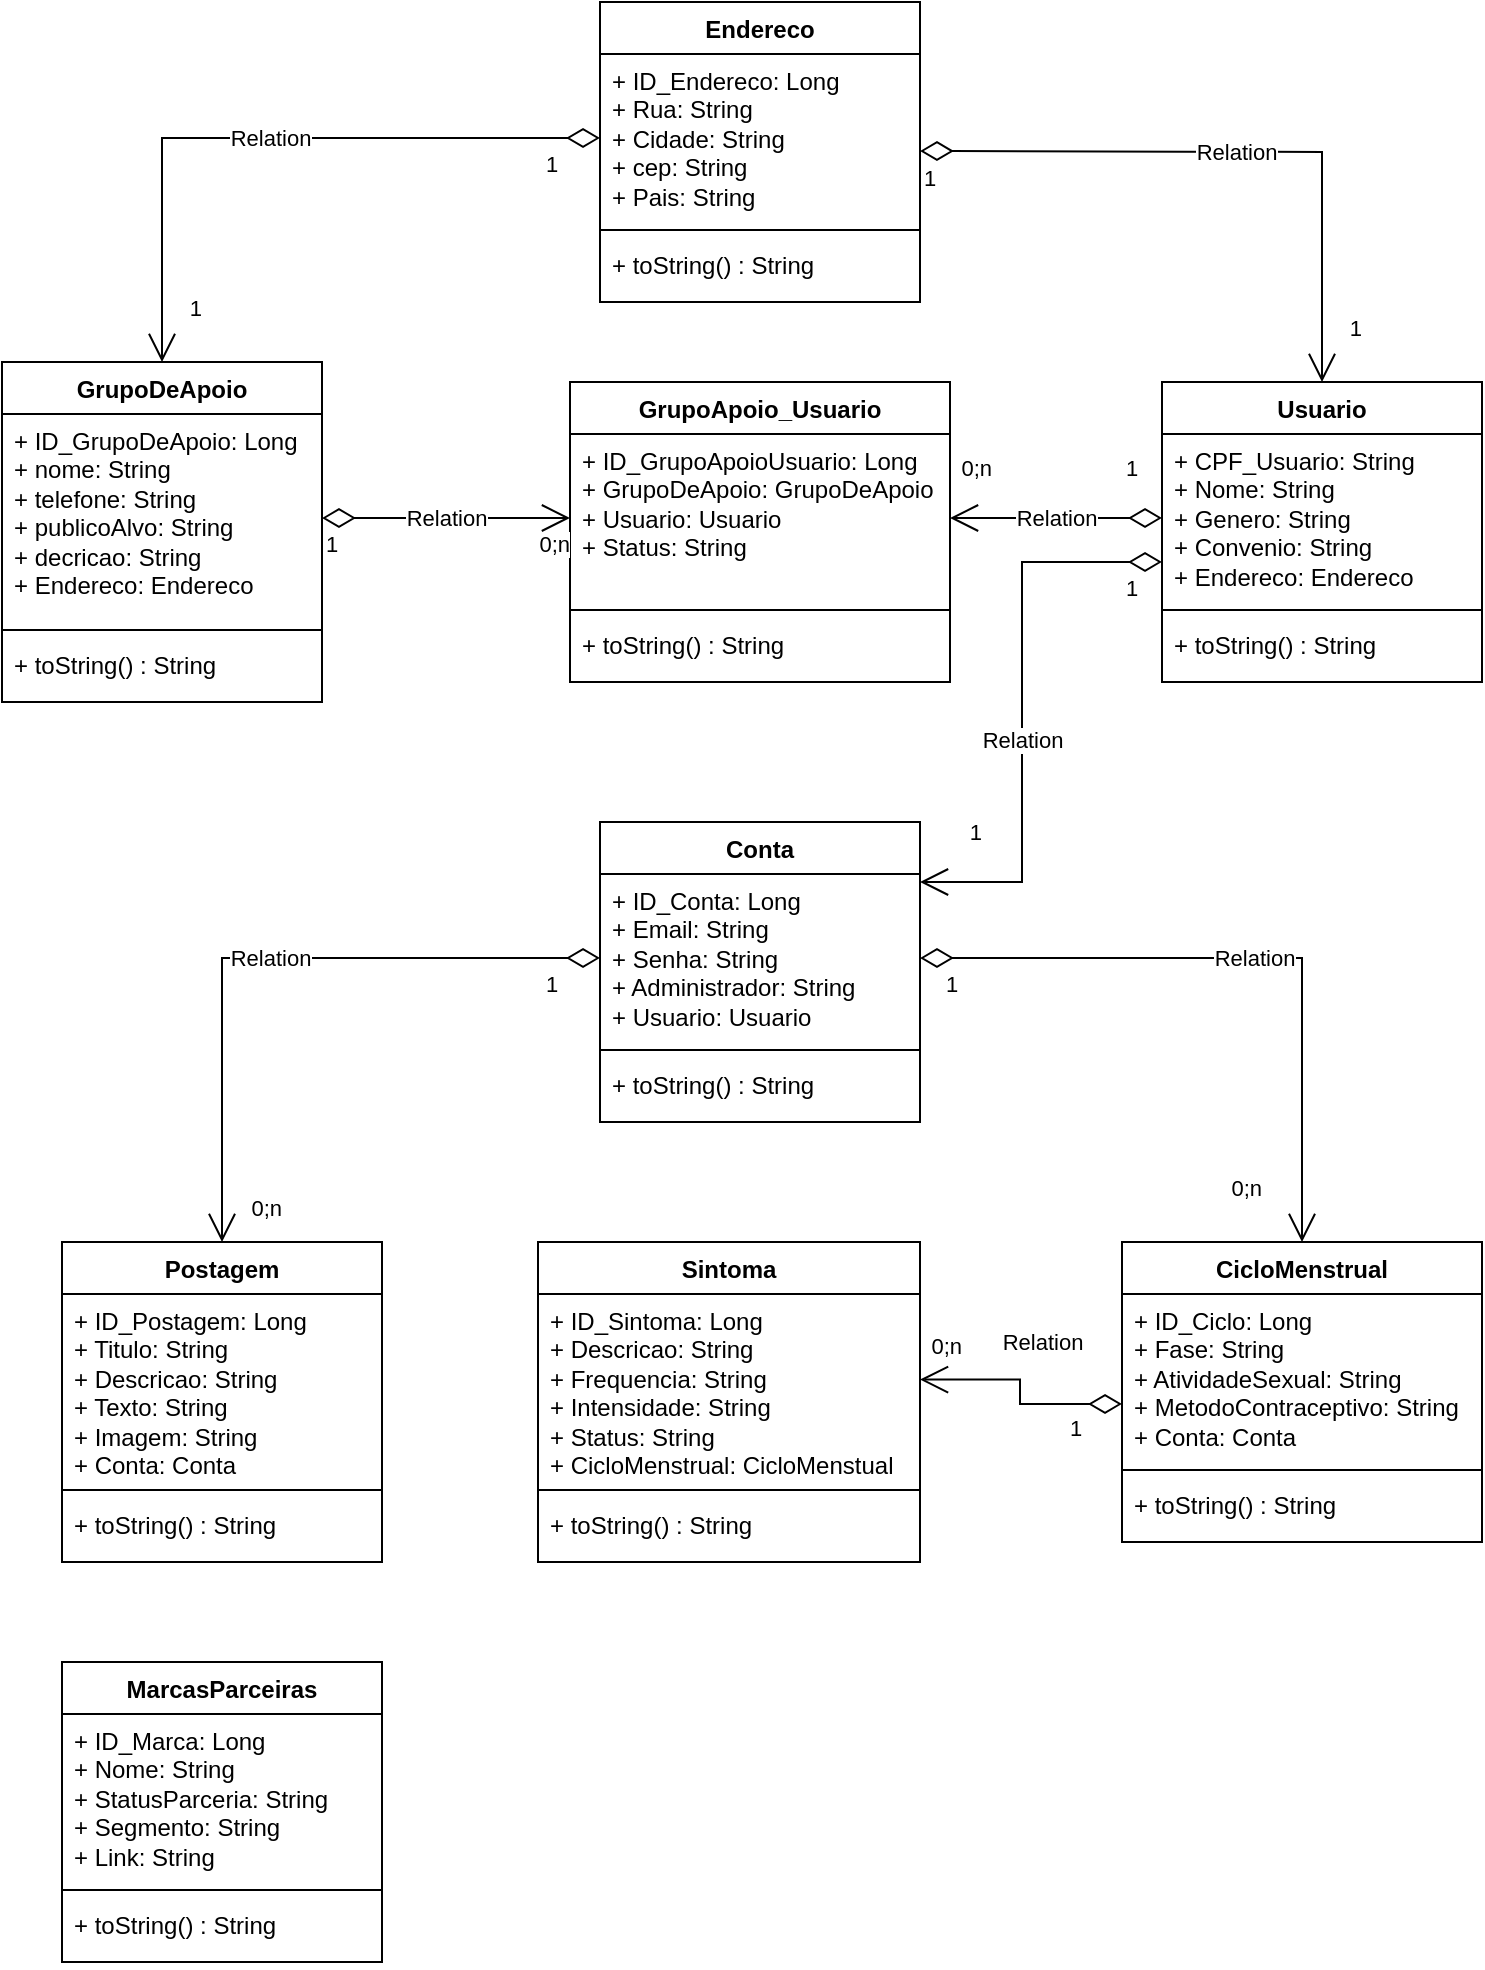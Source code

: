 <mxfile version="22.1.4" type="device">
  <diagram id="C5RBs43oDa-KdzZeNtuy" name="Page-1">
    <mxGraphModel dx="967" dy="448" grid="1" gridSize="10" guides="1" tooltips="1" connect="1" arrows="1" fold="1" page="1" pageScale="1" pageWidth="827" pageHeight="1169" math="0" shadow="0">
      <root>
        <mxCell id="WIyWlLk6GJQsqaUBKTNV-0" />
        <mxCell id="WIyWlLk6GJQsqaUBKTNV-1" parent="WIyWlLk6GJQsqaUBKTNV-0" />
        <mxCell id="b4CuSRDe6ozIl6Mtyimw-6" value="Endereco" style="swimlane;fontStyle=1;align=center;verticalAlign=top;childLayout=stackLayout;horizontal=1;startSize=26;horizontalStack=0;resizeParent=1;resizeParentMax=0;resizeLast=0;collapsible=1;marginBottom=0;whiteSpace=wrap;html=1;" vertex="1" parent="WIyWlLk6GJQsqaUBKTNV-1">
          <mxGeometry x="339" y="50" width="160" height="150" as="geometry" />
        </mxCell>
        <mxCell id="b4CuSRDe6ozIl6Mtyimw-7" value="+ ID_Endereco: Long&lt;br&gt;+ Rua: String&lt;br&gt;+ Cidade: String&lt;br&gt;+ cep: String&lt;br&gt;+ Pais: String" style="text;strokeColor=none;fillColor=none;align=left;verticalAlign=top;spacingLeft=4;spacingRight=4;overflow=hidden;rotatable=0;points=[[0,0.5],[1,0.5]];portConstraint=eastwest;whiteSpace=wrap;html=1;" vertex="1" parent="b4CuSRDe6ozIl6Mtyimw-6">
          <mxGeometry y="26" width="160" height="84" as="geometry" />
        </mxCell>
        <mxCell id="b4CuSRDe6ozIl6Mtyimw-8" value="" style="line;strokeWidth=1;fillColor=none;align=left;verticalAlign=middle;spacingTop=-1;spacingLeft=3;spacingRight=3;rotatable=0;labelPosition=right;points=[];portConstraint=eastwest;strokeColor=inherit;" vertex="1" parent="b4CuSRDe6ozIl6Mtyimw-6">
          <mxGeometry y="110" width="160" height="8" as="geometry" />
        </mxCell>
        <mxCell id="b4CuSRDe6ozIl6Mtyimw-9" value="+ toString() : String" style="text;strokeColor=none;fillColor=none;align=left;verticalAlign=top;spacingLeft=4;spacingRight=4;overflow=hidden;rotatable=0;points=[[0,0.5],[1,0.5]];portConstraint=eastwest;whiteSpace=wrap;html=1;" vertex="1" parent="b4CuSRDe6ozIl6Mtyimw-6">
          <mxGeometry y="118" width="160" height="32" as="geometry" />
        </mxCell>
        <mxCell id="b4CuSRDe6ozIl6Mtyimw-10" value="GrupoDeApoio" style="swimlane;fontStyle=1;align=center;verticalAlign=top;childLayout=stackLayout;horizontal=1;startSize=26;horizontalStack=0;resizeParent=1;resizeParentMax=0;resizeLast=0;collapsible=1;marginBottom=0;whiteSpace=wrap;html=1;" vertex="1" parent="WIyWlLk6GJQsqaUBKTNV-1">
          <mxGeometry x="40" y="230" width="160" height="170" as="geometry" />
        </mxCell>
        <mxCell id="b4CuSRDe6ozIl6Mtyimw-11" value="+ ID_GrupoDeApoio: Long&lt;br&gt;+ nome: String&lt;br&gt;+ telefone: String&lt;br&gt;+ publicoAlvo: String&lt;br&gt;+ decricao: String&lt;br&gt;+ Endereco: Endereco&amp;nbsp;" style="text;strokeColor=none;fillColor=none;align=left;verticalAlign=top;spacingLeft=4;spacingRight=4;overflow=hidden;rotatable=0;points=[[0,0.5],[1,0.5]];portConstraint=eastwest;whiteSpace=wrap;html=1;" vertex="1" parent="b4CuSRDe6ozIl6Mtyimw-10">
          <mxGeometry y="26" width="160" height="104" as="geometry" />
        </mxCell>
        <mxCell id="b4CuSRDe6ozIl6Mtyimw-12" value="" style="line;strokeWidth=1;fillColor=none;align=left;verticalAlign=middle;spacingTop=-1;spacingLeft=3;spacingRight=3;rotatable=0;labelPosition=right;points=[];portConstraint=eastwest;strokeColor=inherit;" vertex="1" parent="b4CuSRDe6ozIl6Mtyimw-10">
          <mxGeometry y="130" width="160" height="8" as="geometry" />
        </mxCell>
        <mxCell id="b4CuSRDe6ozIl6Mtyimw-13" value="+ toString() : String" style="text;strokeColor=none;fillColor=none;align=left;verticalAlign=top;spacingLeft=4;spacingRight=4;overflow=hidden;rotatable=0;points=[[0,0.5],[1,0.5]];portConstraint=eastwest;whiteSpace=wrap;html=1;" vertex="1" parent="b4CuSRDe6ozIl6Mtyimw-10">
          <mxGeometry y="138" width="160" height="32" as="geometry" />
        </mxCell>
        <mxCell id="b4CuSRDe6ozIl6Mtyimw-14" value="GrupoApoio_Usuario" style="swimlane;fontStyle=1;align=center;verticalAlign=top;childLayout=stackLayout;horizontal=1;startSize=26;horizontalStack=0;resizeParent=1;resizeParentMax=0;resizeLast=0;collapsible=1;marginBottom=0;whiteSpace=wrap;html=1;" vertex="1" parent="WIyWlLk6GJQsqaUBKTNV-1">
          <mxGeometry x="324" y="240" width="190" height="150" as="geometry" />
        </mxCell>
        <mxCell id="b4CuSRDe6ozIl6Mtyimw-15" value="+ ID_GrupoApoioUsuario: Long&lt;br&gt;+ GrupoDeApoio: GrupoDeApoio&lt;br&gt;+ Usuario: Usuario&lt;br&gt;+ Status: String" style="text;strokeColor=none;fillColor=none;align=left;verticalAlign=top;spacingLeft=4;spacingRight=4;overflow=hidden;rotatable=0;points=[[0,0.5],[1,0.5]];portConstraint=eastwest;whiteSpace=wrap;html=1;" vertex="1" parent="b4CuSRDe6ozIl6Mtyimw-14">
          <mxGeometry y="26" width="190" height="84" as="geometry" />
        </mxCell>
        <mxCell id="b4CuSRDe6ozIl6Mtyimw-16" value="" style="line;strokeWidth=1;fillColor=none;align=left;verticalAlign=middle;spacingTop=-1;spacingLeft=3;spacingRight=3;rotatable=0;labelPosition=right;points=[];portConstraint=eastwest;strokeColor=inherit;" vertex="1" parent="b4CuSRDe6ozIl6Mtyimw-14">
          <mxGeometry y="110" width="190" height="8" as="geometry" />
        </mxCell>
        <mxCell id="b4CuSRDe6ozIl6Mtyimw-17" value="+ toString() : String" style="text;strokeColor=none;fillColor=none;align=left;verticalAlign=top;spacingLeft=4;spacingRight=4;overflow=hidden;rotatable=0;points=[[0,0.5],[1,0.5]];portConstraint=eastwest;whiteSpace=wrap;html=1;" vertex="1" parent="b4CuSRDe6ozIl6Mtyimw-14">
          <mxGeometry y="118" width="190" height="32" as="geometry" />
        </mxCell>
        <mxCell id="b4CuSRDe6ozIl6Mtyimw-18" value="Usuario" style="swimlane;fontStyle=1;align=center;verticalAlign=top;childLayout=stackLayout;horizontal=1;startSize=26;horizontalStack=0;resizeParent=1;resizeParentMax=0;resizeLast=0;collapsible=1;marginBottom=0;whiteSpace=wrap;html=1;" vertex="1" parent="WIyWlLk6GJQsqaUBKTNV-1">
          <mxGeometry x="620" y="240" width="160" height="150" as="geometry" />
        </mxCell>
        <mxCell id="b4CuSRDe6ozIl6Mtyimw-19" value="+ CPF_Usuario: String&lt;br&gt;+ Nome: String&lt;br&gt;+ Genero: String&lt;br&gt;+ Convenio: String&lt;br&gt;+ Endereco: Endereco" style="text;strokeColor=none;fillColor=none;align=left;verticalAlign=top;spacingLeft=4;spacingRight=4;overflow=hidden;rotatable=0;points=[[0,0.5],[1,0.5]];portConstraint=eastwest;whiteSpace=wrap;html=1;" vertex="1" parent="b4CuSRDe6ozIl6Mtyimw-18">
          <mxGeometry y="26" width="160" height="84" as="geometry" />
        </mxCell>
        <mxCell id="b4CuSRDe6ozIl6Mtyimw-20" value="" style="line;strokeWidth=1;fillColor=none;align=left;verticalAlign=middle;spacingTop=-1;spacingLeft=3;spacingRight=3;rotatable=0;labelPosition=right;points=[];portConstraint=eastwest;strokeColor=inherit;" vertex="1" parent="b4CuSRDe6ozIl6Mtyimw-18">
          <mxGeometry y="110" width="160" height="8" as="geometry" />
        </mxCell>
        <mxCell id="b4CuSRDe6ozIl6Mtyimw-21" value="+ toString() : String" style="text;strokeColor=none;fillColor=none;align=left;verticalAlign=top;spacingLeft=4;spacingRight=4;overflow=hidden;rotatable=0;points=[[0,0.5],[1,0.5]];portConstraint=eastwest;whiteSpace=wrap;html=1;" vertex="1" parent="b4CuSRDe6ozIl6Mtyimw-18">
          <mxGeometry y="118" width="160" height="32" as="geometry" />
        </mxCell>
        <mxCell id="b4CuSRDe6ozIl6Mtyimw-22" value="Conta" style="swimlane;fontStyle=1;align=center;verticalAlign=top;childLayout=stackLayout;horizontal=1;startSize=26;horizontalStack=0;resizeParent=1;resizeParentMax=0;resizeLast=0;collapsible=1;marginBottom=0;whiteSpace=wrap;html=1;" vertex="1" parent="WIyWlLk6GJQsqaUBKTNV-1">
          <mxGeometry x="339" y="460" width="160" height="150" as="geometry" />
        </mxCell>
        <mxCell id="b4CuSRDe6ozIl6Mtyimw-23" value="+ ID_Conta: Long&lt;br&gt;+ Email: String&lt;br&gt;+ Senha: String&lt;br&gt;+ Administrador: String&lt;br&gt;+ Usuario: Usuario" style="text;strokeColor=none;fillColor=none;align=left;verticalAlign=top;spacingLeft=4;spacingRight=4;overflow=hidden;rotatable=0;points=[[0,0.5],[1,0.5]];portConstraint=eastwest;whiteSpace=wrap;html=1;" vertex="1" parent="b4CuSRDe6ozIl6Mtyimw-22">
          <mxGeometry y="26" width="160" height="84" as="geometry" />
        </mxCell>
        <mxCell id="b4CuSRDe6ozIl6Mtyimw-24" value="" style="line;strokeWidth=1;fillColor=none;align=left;verticalAlign=middle;spacingTop=-1;spacingLeft=3;spacingRight=3;rotatable=0;labelPosition=right;points=[];portConstraint=eastwest;strokeColor=inherit;" vertex="1" parent="b4CuSRDe6ozIl6Mtyimw-22">
          <mxGeometry y="110" width="160" height="8" as="geometry" />
        </mxCell>
        <mxCell id="b4CuSRDe6ozIl6Mtyimw-25" value="+ toString() : String" style="text;strokeColor=none;fillColor=none;align=left;verticalAlign=top;spacingLeft=4;spacingRight=4;overflow=hidden;rotatable=0;points=[[0,0.5],[1,0.5]];portConstraint=eastwest;whiteSpace=wrap;html=1;" vertex="1" parent="b4CuSRDe6ozIl6Mtyimw-22">
          <mxGeometry y="118" width="160" height="32" as="geometry" />
        </mxCell>
        <mxCell id="b4CuSRDe6ozIl6Mtyimw-26" value="MarcasParceiras" style="swimlane;fontStyle=1;align=center;verticalAlign=top;childLayout=stackLayout;horizontal=1;startSize=26;horizontalStack=0;resizeParent=1;resizeParentMax=0;resizeLast=0;collapsible=1;marginBottom=0;whiteSpace=wrap;html=1;" vertex="1" parent="WIyWlLk6GJQsqaUBKTNV-1">
          <mxGeometry x="70" y="880" width="160" height="150" as="geometry" />
        </mxCell>
        <mxCell id="b4CuSRDe6ozIl6Mtyimw-27" value="+ ID_Marca: Long&lt;br&gt;+ Nome: String&lt;br&gt;+ StatusParceria: String&lt;br&gt;+ Segmento: String&lt;br&gt;+ Link: String" style="text;strokeColor=none;fillColor=none;align=left;verticalAlign=top;spacingLeft=4;spacingRight=4;overflow=hidden;rotatable=0;points=[[0,0.5],[1,0.5]];portConstraint=eastwest;whiteSpace=wrap;html=1;" vertex="1" parent="b4CuSRDe6ozIl6Mtyimw-26">
          <mxGeometry y="26" width="160" height="84" as="geometry" />
        </mxCell>
        <mxCell id="b4CuSRDe6ozIl6Mtyimw-28" value="" style="line;strokeWidth=1;fillColor=none;align=left;verticalAlign=middle;spacingTop=-1;spacingLeft=3;spacingRight=3;rotatable=0;labelPosition=right;points=[];portConstraint=eastwest;strokeColor=inherit;" vertex="1" parent="b4CuSRDe6ozIl6Mtyimw-26">
          <mxGeometry y="110" width="160" height="8" as="geometry" />
        </mxCell>
        <mxCell id="b4CuSRDe6ozIl6Mtyimw-29" value="+ toString() : String" style="text;strokeColor=none;fillColor=none;align=left;verticalAlign=top;spacingLeft=4;spacingRight=4;overflow=hidden;rotatable=0;points=[[0,0.5],[1,0.5]];portConstraint=eastwest;whiteSpace=wrap;html=1;" vertex="1" parent="b4CuSRDe6ozIl6Mtyimw-26">
          <mxGeometry y="118" width="160" height="32" as="geometry" />
        </mxCell>
        <mxCell id="b4CuSRDe6ozIl6Mtyimw-30" value="Postagem" style="swimlane;fontStyle=1;align=center;verticalAlign=top;childLayout=stackLayout;horizontal=1;startSize=26;horizontalStack=0;resizeParent=1;resizeParentMax=0;resizeLast=0;collapsible=1;marginBottom=0;whiteSpace=wrap;html=1;" vertex="1" parent="WIyWlLk6GJQsqaUBKTNV-1">
          <mxGeometry x="70" y="670" width="160" height="160" as="geometry" />
        </mxCell>
        <mxCell id="b4CuSRDe6ozIl6Mtyimw-31" value="+ ID_Postagem: Long&lt;br&gt;+ Titulo: String&lt;br&gt;+ Descricao: String&lt;br&gt;+ Texto: String&lt;br&gt;+ Imagem: String&lt;br&gt;+ Conta: Conta" style="text;strokeColor=none;fillColor=none;align=left;verticalAlign=top;spacingLeft=4;spacingRight=4;overflow=hidden;rotatable=0;points=[[0,0.5],[1,0.5]];portConstraint=eastwest;whiteSpace=wrap;html=1;" vertex="1" parent="b4CuSRDe6ozIl6Mtyimw-30">
          <mxGeometry y="26" width="160" height="94" as="geometry" />
        </mxCell>
        <mxCell id="b4CuSRDe6ozIl6Mtyimw-32" value="" style="line;strokeWidth=1;fillColor=none;align=left;verticalAlign=middle;spacingTop=-1;spacingLeft=3;spacingRight=3;rotatable=0;labelPosition=right;points=[];portConstraint=eastwest;strokeColor=inherit;" vertex="1" parent="b4CuSRDe6ozIl6Mtyimw-30">
          <mxGeometry y="120" width="160" height="8" as="geometry" />
        </mxCell>
        <mxCell id="b4CuSRDe6ozIl6Mtyimw-33" value="+ toString() : String" style="text;strokeColor=none;fillColor=none;align=left;verticalAlign=top;spacingLeft=4;spacingRight=4;overflow=hidden;rotatable=0;points=[[0,0.5],[1,0.5]];portConstraint=eastwest;whiteSpace=wrap;html=1;" vertex="1" parent="b4CuSRDe6ozIl6Mtyimw-30">
          <mxGeometry y="128" width="160" height="32" as="geometry" />
        </mxCell>
        <mxCell id="b4CuSRDe6ozIl6Mtyimw-34" value="CicloMenstrual" style="swimlane;fontStyle=1;align=center;verticalAlign=top;childLayout=stackLayout;horizontal=1;startSize=26;horizontalStack=0;resizeParent=1;resizeParentMax=0;resizeLast=0;collapsible=1;marginBottom=0;whiteSpace=wrap;html=1;" vertex="1" parent="WIyWlLk6GJQsqaUBKTNV-1">
          <mxGeometry x="600" y="670" width="180" height="150" as="geometry" />
        </mxCell>
        <mxCell id="b4CuSRDe6ozIl6Mtyimw-35" value="+ ID_Ciclo: Long&lt;br&gt;+ Fase: String&lt;br&gt;+ AtividadeSexual: String&lt;br&gt;+ MetodoContraceptivo: String&lt;br&gt;+ Conta: Conta" style="text;strokeColor=none;fillColor=none;align=left;verticalAlign=top;spacingLeft=4;spacingRight=4;overflow=hidden;rotatable=0;points=[[0,0.5],[1,0.5]];portConstraint=eastwest;whiteSpace=wrap;html=1;" vertex="1" parent="b4CuSRDe6ozIl6Mtyimw-34">
          <mxGeometry y="26" width="180" height="84" as="geometry" />
        </mxCell>
        <mxCell id="b4CuSRDe6ozIl6Mtyimw-36" value="" style="line;strokeWidth=1;fillColor=none;align=left;verticalAlign=middle;spacingTop=-1;spacingLeft=3;spacingRight=3;rotatable=0;labelPosition=right;points=[];portConstraint=eastwest;strokeColor=inherit;" vertex="1" parent="b4CuSRDe6ozIl6Mtyimw-34">
          <mxGeometry y="110" width="180" height="8" as="geometry" />
        </mxCell>
        <mxCell id="b4CuSRDe6ozIl6Mtyimw-37" value="+ toString() : String" style="text;strokeColor=none;fillColor=none;align=left;verticalAlign=top;spacingLeft=4;spacingRight=4;overflow=hidden;rotatable=0;points=[[0,0.5],[1,0.5]];portConstraint=eastwest;whiteSpace=wrap;html=1;" vertex="1" parent="b4CuSRDe6ozIl6Mtyimw-34">
          <mxGeometry y="118" width="180" height="32" as="geometry" />
        </mxCell>
        <mxCell id="b4CuSRDe6ozIl6Mtyimw-38" value="Sintoma&lt;br&gt;" style="swimlane;fontStyle=1;align=center;verticalAlign=top;childLayout=stackLayout;horizontal=1;startSize=26;horizontalStack=0;resizeParent=1;resizeParentMax=0;resizeLast=0;collapsible=1;marginBottom=0;whiteSpace=wrap;html=1;" vertex="1" parent="WIyWlLk6GJQsqaUBKTNV-1">
          <mxGeometry x="308" y="670" width="191" height="160" as="geometry" />
        </mxCell>
        <mxCell id="b4CuSRDe6ozIl6Mtyimw-39" value="+ ID_Sintoma: Long&lt;br&gt;+ Descricao: String&lt;br&gt;+ Frequencia: String&lt;br&gt;+ Intensidade: String&lt;br&gt;+ Status: String&lt;br&gt;+ CicloMenstrual: CicloMenstual" style="text;strokeColor=none;fillColor=none;align=left;verticalAlign=top;spacingLeft=4;spacingRight=4;overflow=hidden;rotatable=0;points=[[0,0.5],[1,0.5]];portConstraint=eastwest;whiteSpace=wrap;html=1;" vertex="1" parent="b4CuSRDe6ozIl6Mtyimw-38">
          <mxGeometry y="26" width="191" height="94" as="geometry" />
        </mxCell>
        <mxCell id="b4CuSRDe6ozIl6Mtyimw-40" value="" style="line;strokeWidth=1;fillColor=none;align=left;verticalAlign=middle;spacingTop=-1;spacingLeft=3;spacingRight=3;rotatable=0;labelPosition=right;points=[];portConstraint=eastwest;strokeColor=inherit;" vertex="1" parent="b4CuSRDe6ozIl6Mtyimw-38">
          <mxGeometry y="120" width="191" height="8" as="geometry" />
        </mxCell>
        <mxCell id="b4CuSRDe6ozIl6Mtyimw-41" value="+ toString() : String" style="text;strokeColor=none;fillColor=none;align=left;verticalAlign=top;spacingLeft=4;spacingRight=4;overflow=hidden;rotatable=0;points=[[0,0.5],[1,0.5]];portConstraint=eastwest;whiteSpace=wrap;html=1;" vertex="1" parent="b4CuSRDe6ozIl6Mtyimw-38">
          <mxGeometry y="128" width="191" height="32" as="geometry" />
        </mxCell>
        <mxCell id="b4CuSRDe6ozIl6Mtyimw-50" value="Relation" style="endArrow=open;html=1;endSize=12;startArrow=diamondThin;startSize=14;startFill=0;edgeStyle=orthogonalEdgeStyle;rounded=0;" edge="1" parent="WIyWlLk6GJQsqaUBKTNV-1" source="b4CuSRDe6ozIl6Mtyimw-11" target="b4CuSRDe6ozIl6Mtyimw-15">
          <mxGeometry relative="1" as="geometry">
            <mxPoint x="210" y="310" as="sourcePoint" />
            <mxPoint x="370" y="310" as="targetPoint" />
          </mxGeometry>
        </mxCell>
        <mxCell id="b4CuSRDe6ozIl6Mtyimw-51" value="1" style="edgeLabel;resizable=0;html=1;align=left;verticalAlign=top;" connectable="0" vertex="1" parent="b4CuSRDe6ozIl6Mtyimw-50">
          <mxGeometry x="-1" relative="1" as="geometry" />
        </mxCell>
        <mxCell id="b4CuSRDe6ozIl6Mtyimw-52" value="0;n" style="edgeLabel;resizable=0;html=1;align=right;verticalAlign=top;" connectable="0" vertex="1" parent="b4CuSRDe6ozIl6Mtyimw-50">
          <mxGeometry x="1" relative="1" as="geometry" />
        </mxCell>
        <mxCell id="b4CuSRDe6ozIl6Mtyimw-53" value="Relation" style="endArrow=open;html=1;endSize=12;startArrow=diamondThin;startSize=14;startFill=0;edgeStyle=orthogonalEdgeStyle;rounded=0;" edge="1" parent="WIyWlLk6GJQsqaUBKTNV-1" source="b4CuSRDe6ozIl6Mtyimw-19" target="b4CuSRDe6ozIl6Mtyimw-15">
          <mxGeometry relative="1" as="geometry">
            <mxPoint x="560" y="150" as="sourcePoint" />
            <mxPoint x="699" y="150" as="targetPoint" />
          </mxGeometry>
        </mxCell>
        <mxCell id="b4CuSRDe6ozIl6Mtyimw-54" value="1" style="edgeLabel;resizable=0;html=1;align=left;verticalAlign=top;" connectable="0" vertex="1" parent="b4CuSRDe6ozIl6Mtyimw-53">
          <mxGeometry x="-1" relative="1" as="geometry">
            <mxPoint x="-20" y="-38" as="offset" />
          </mxGeometry>
        </mxCell>
        <mxCell id="b4CuSRDe6ozIl6Mtyimw-55" value="0;n" style="edgeLabel;resizable=0;html=1;align=right;verticalAlign=top;" connectable="0" vertex="1" parent="b4CuSRDe6ozIl6Mtyimw-53">
          <mxGeometry x="1" relative="1" as="geometry">
            <mxPoint x="21" y="-38" as="offset" />
          </mxGeometry>
        </mxCell>
        <mxCell id="b4CuSRDe6ozIl6Mtyimw-66" value="Relation" style="endArrow=open;html=1;endSize=12;startArrow=diamondThin;startSize=14;startFill=0;edgeStyle=orthogonalEdgeStyle;rounded=0;entryX=0.5;entryY=0;entryDx=0;entryDy=0;" edge="1" parent="WIyWlLk6GJQsqaUBKTNV-1" target="b4CuSRDe6ozIl6Mtyimw-18">
          <mxGeometry relative="1" as="geometry">
            <mxPoint x="499" y="124.5" as="sourcePoint" />
            <mxPoint x="659" y="124.5" as="targetPoint" />
          </mxGeometry>
        </mxCell>
        <mxCell id="b4CuSRDe6ozIl6Mtyimw-67" value="1" style="edgeLabel;resizable=0;html=1;align=left;verticalAlign=top;" connectable="0" vertex="1" parent="b4CuSRDe6ozIl6Mtyimw-66">
          <mxGeometry x="-1" relative="1" as="geometry" />
        </mxCell>
        <mxCell id="b4CuSRDe6ozIl6Mtyimw-68" value="1" style="edgeLabel;resizable=0;html=1;align=right;verticalAlign=top;" connectable="0" vertex="1" parent="b4CuSRDe6ozIl6Mtyimw-66">
          <mxGeometry x="1" relative="1" as="geometry">
            <mxPoint x="20" y="-40" as="offset" />
          </mxGeometry>
        </mxCell>
        <mxCell id="b4CuSRDe6ozIl6Mtyimw-69" value="Relation" style="endArrow=open;html=1;endSize=12;startArrow=diamondThin;startSize=14;startFill=0;edgeStyle=orthogonalEdgeStyle;rounded=0;entryX=0.5;entryY=0;entryDx=0;entryDy=0;" edge="1" parent="WIyWlLk6GJQsqaUBKTNV-1" source="b4CuSRDe6ozIl6Mtyimw-7" target="b4CuSRDe6ozIl6Mtyimw-10">
          <mxGeometry relative="1" as="geometry">
            <mxPoint x="140" y="120" as="sourcePoint" />
            <mxPoint x="300" y="120" as="targetPoint" />
          </mxGeometry>
        </mxCell>
        <mxCell id="b4CuSRDe6ozIl6Mtyimw-70" value="1" style="edgeLabel;resizable=0;html=1;align=left;verticalAlign=top;" connectable="0" vertex="1" parent="b4CuSRDe6ozIl6Mtyimw-69">
          <mxGeometry x="-1" relative="1" as="geometry">
            <mxPoint x="-29" as="offset" />
          </mxGeometry>
        </mxCell>
        <mxCell id="b4CuSRDe6ozIl6Mtyimw-71" value="1" style="edgeLabel;resizable=0;html=1;align=right;verticalAlign=top;" connectable="0" vertex="1" parent="b4CuSRDe6ozIl6Mtyimw-69">
          <mxGeometry x="1" relative="1" as="geometry">
            <mxPoint x="20" y="-40" as="offset" />
          </mxGeometry>
        </mxCell>
        <mxCell id="b4CuSRDe6ozIl6Mtyimw-72" value="Relation" style="endArrow=open;html=1;endSize=12;startArrow=diamondThin;startSize=14;startFill=0;edgeStyle=orthogonalEdgeStyle;rounded=0;" edge="1" parent="WIyWlLk6GJQsqaUBKTNV-1" source="b4CuSRDe6ozIl6Mtyimw-19" target="b4CuSRDe6ozIl6Mtyimw-23">
          <mxGeometry x="0.132" relative="1" as="geometry">
            <mxPoint x="570" y="330" as="sourcePoint" />
            <mxPoint x="510" y="560.059" as="targetPoint" />
            <Array as="points">
              <mxPoint x="550" y="330" />
              <mxPoint x="550" y="490" />
            </Array>
            <mxPoint as="offset" />
          </mxGeometry>
        </mxCell>
        <mxCell id="b4CuSRDe6ozIl6Mtyimw-73" value="1" style="edgeLabel;resizable=0;html=1;align=left;verticalAlign=top;" connectable="0" vertex="1" parent="b4CuSRDe6ozIl6Mtyimw-72">
          <mxGeometry x="-1" relative="1" as="geometry">
            <mxPoint x="-20" as="offset" />
          </mxGeometry>
        </mxCell>
        <mxCell id="b4CuSRDe6ozIl6Mtyimw-74" value="1" style="edgeLabel;resizable=0;html=1;align=right;verticalAlign=top;" connectable="0" vertex="1" parent="b4CuSRDe6ozIl6Mtyimw-72">
          <mxGeometry x="1" relative="1" as="geometry">
            <mxPoint x="31" y="-38" as="offset" />
          </mxGeometry>
        </mxCell>
        <mxCell id="b4CuSRDe6ozIl6Mtyimw-75" value="Relation" style="endArrow=open;html=1;endSize=12;startArrow=diamondThin;startSize=14;startFill=0;edgeStyle=orthogonalEdgeStyle;rounded=0;exitX=0;exitY=0.5;exitDx=0;exitDy=0;entryX=0.5;entryY=0;entryDx=0;entryDy=0;" edge="1" parent="WIyWlLk6GJQsqaUBKTNV-1" source="b4CuSRDe6ozIl6Mtyimw-23" target="b4CuSRDe6ozIl6Mtyimw-30">
          <mxGeometry relative="1" as="geometry">
            <mxPoint x="40" y="530" as="sourcePoint" />
            <mxPoint x="200" y="530" as="targetPoint" />
          </mxGeometry>
        </mxCell>
        <mxCell id="b4CuSRDe6ozIl6Mtyimw-76" value="1" style="edgeLabel;resizable=0;html=1;align=left;verticalAlign=top;" connectable="0" vertex="1" parent="b4CuSRDe6ozIl6Mtyimw-75">
          <mxGeometry x="-1" relative="1" as="geometry">
            <mxPoint x="-29" as="offset" />
          </mxGeometry>
        </mxCell>
        <mxCell id="b4CuSRDe6ozIl6Mtyimw-77" value="0;n" style="edgeLabel;resizable=0;html=1;align=right;verticalAlign=top;" connectable="0" vertex="1" parent="b4CuSRDe6ozIl6Mtyimw-75">
          <mxGeometry x="1" relative="1" as="geometry">
            <mxPoint x="30" y="-30" as="offset" />
          </mxGeometry>
        </mxCell>
        <mxCell id="b4CuSRDe6ozIl6Mtyimw-80" value="Relation" style="endArrow=open;html=1;endSize=12;startArrow=diamondThin;startSize=14;startFill=0;edgeStyle=orthogonalEdgeStyle;rounded=0;exitX=1;exitY=0.5;exitDx=0;exitDy=0;" edge="1" parent="WIyWlLk6GJQsqaUBKTNV-1" source="b4CuSRDe6ozIl6Mtyimw-23" target="b4CuSRDe6ozIl6Mtyimw-34">
          <mxGeometry relative="1" as="geometry">
            <mxPoint x="540" y="534.41" as="sourcePoint" />
            <mxPoint x="700" y="534.41" as="targetPoint" />
          </mxGeometry>
        </mxCell>
        <mxCell id="b4CuSRDe6ozIl6Mtyimw-81" value="1" style="edgeLabel;resizable=0;html=1;align=left;verticalAlign=top;" connectable="0" vertex="1" parent="b4CuSRDe6ozIl6Mtyimw-80">
          <mxGeometry x="-1" relative="1" as="geometry">
            <mxPoint x="11" as="offset" />
          </mxGeometry>
        </mxCell>
        <mxCell id="b4CuSRDe6ozIl6Mtyimw-82" value="0;n" style="edgeLabel;resizable=0;html=1;align=right;verticalAlign=top;" connectable="0" vertex="1" parent="b4CuSRDe6ozIl6Mtyimw-80">
          <mxGeometry x="1" relative="1" as="geometry">
            <mxPoint x="-20" y="-40" as="offset" />
          </mxGeometry>
        </mxCell>
        <mxCell id="b4CuSRDe6ozIl6Mtyimw-86" value="Relation" style="endArrow=open;html=1;endSize=12;startArrow=diamondThin;startSize=14;startFill=0;edgeStyle=orthogonalEdgeStyle;rounded=0;" edge="1" parent="WIyWlLk6GJQsqaUBKTNV-1" source="b4CuSRDe6ozIl6Mtyimw-35">
          <mxGeometry x="0.117" y="-22" relative="1" as="geometry">
            <mxPoint x="598.08" y="751.212" as="sourcePoint" />
            <mxPoint x="499" y="738.78" as="targetPoint" />
            <Array as="points">
              <mxPoint x="549" y="751" />
              <mxPoint x="549" y="739" />
            </Array>
            <mxPoint x="11" y="3" as="offset" />
          </mxGeometry>
        </mxCell>
        <mxCell id="b4CuSRDe6ozIl6Mtyimw-87" value="1" style="edgeLabel;resizable=0;html=1;align=left;verticalAlign=top;" connectable="0" vertex="1" parent="b4CuSRDe6ozIl6Mtyimw-86">
          <mxGeometry x="-1" relative="1" as="geometry">
            <mxPoint x="-28" y="-1" as="offset" />
          </mxGeometry>
        </mxCell>
        <mxCell id="b4CuSRDe6ozIl6Mtyimw-88" value="0;n" style="edgeLabel;resizable=0;html=1;align=right;verticalAlign=top;" connectable="0" vertex="1" parent="b4CuSRDe6ozIl6Mtyimw-86">
          <mxGeometry x="1" relative="1" as="geometry">
            <mxPoint x="21" y="-30" as="offset" />
          </mxGeometry>
        </mxCell>
      </root>
    </mxGraphModel>
  </diagram>
</mxfile>
